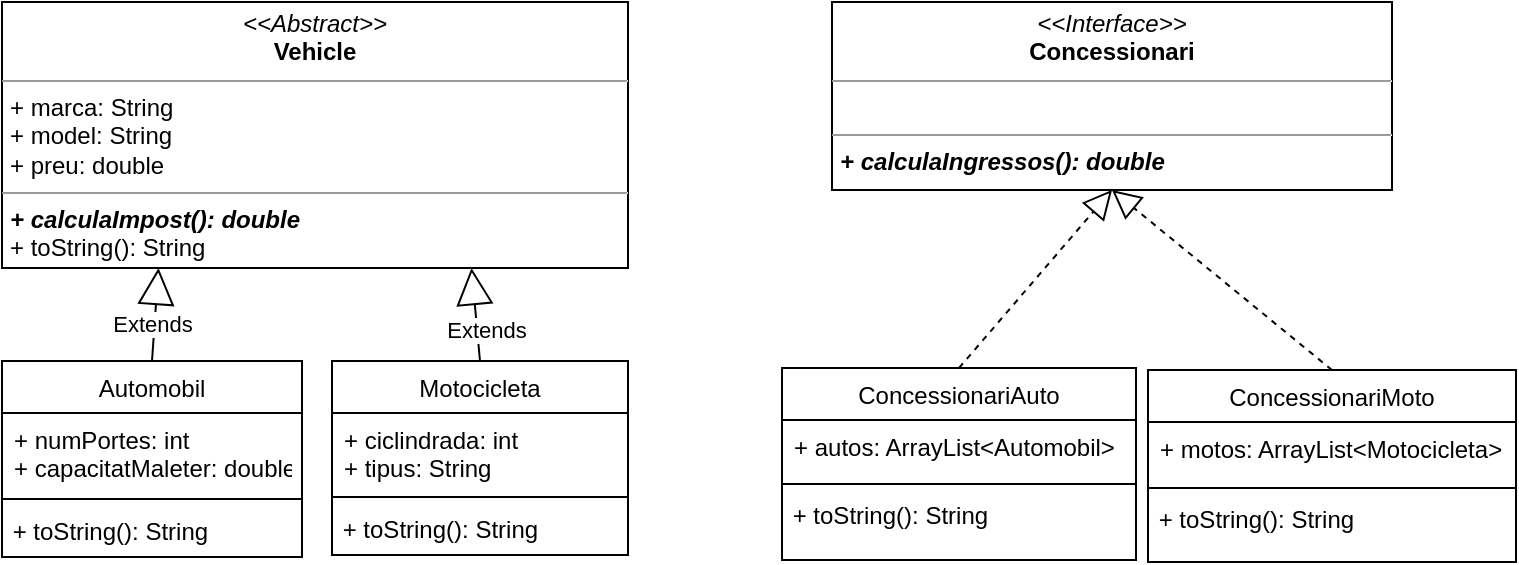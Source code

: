 <mxfile version="22.1.16" type="device">
  <diagram id="C5RBs43oDa-KdzZeNtuy" name="Page-1">
    <mxGraphModel dx="864" dy="508" grid="0" gridSize="10" guides="1" tooltips="1" connect="1" arrows="1" fold="1" page="1" pageScale="1" pageWidth="827" pageHeight="1169" math="0" shadow="0">
      <root>
        <mxCell id="WIyWlLk6GJQsqaUBKTNV-0" />
        <mxCell id="WIyWlLk6GJQsqaUBKTNV-1" parent="WIyWlLk6GJQsqaUBKTNV-0" />
        <mxCell id="86FwZAQYS3h-tKqfAoDZ-1" value="Extends" style="endArrow=block;endSize=16;endFill=0;html=1;rounded=0;entryX=0.25;entryY=1;entryDx=0;entryDy=0;exitX=0.5;exitY=0;exitDx=0;exitDy=0;" parent="WIyWlLk6GJQsqaUBKTNV-1" source="zkfFHV4jXpPFQw0GAbJ--6" target="86FwZAQYS3h-tKqfAoDZ-44" edge="1">
          <mxGeometry x="-0.221" y="1" width="160" relative="1" as="geometry">
            <mxPoint x="259.25" y="671" as="sourcePoint" />
            <mxPoint x="393.25" y="570" as="targetPoint" />
            <mxPoint as="offset" />
          </mxGeometry>
        </mxCell>
        <mxCell id="86FwZAQYS3h-tKqfAoDZ-5" value="Motocicleta" style="swimlane;fontStyle=0;align=center;verticalAlign=top;childLayout=stackLayout;horizontal=1;startSize=26;horizontalStack=0;resizeParent=1;resizeLast=0;collapsible=1;marginBottom=0;rounded=0;shadow=0;strokeWidth=1;" parent="WIyWlLk6GJQsqaUBKTNV-1" vertex="1">
          <mxGeometry x="228" y="256.5" width="148" height="97" as="geometry">
            <mxRectangle x="130" y="380" width="160" height="26" as="alternateBounds" />
          </mxGeometry>
        </mxCell>
        <mxCell id="86FwZAQYS3h-tKqfAoDZ-6" value="+ ciclindrada: int&#xa;+ tipus: String" style="text;align=left;verticalAlign=top;spacingLeft=4;spacingRight=4;overflow=hidden;rotatable=0;points=[[0,0.5],[1,0.5]];portConstraint=eastwest;" parent="86FwZAQYS3h-tKqfAoDZ-5" vertex="1">
          <mxGeometry y="26" width="148" height="39" as="geometry" />
        </mxCell>
        <mxCell id="86FwZAQYS3h-tKqfAoDZ-7" value="" style="line;html=1;strokeWidth=1;align=left;verticalAlign=middle;spacingTop=-1;spacingLeft=3;spacingRight=3;rotatable=0;labelPosition=right;points=[];portConstraint=eastwest;" parent="86FwZAQYS3h-tKqfAoDZ-5" vertex="1">
          <mxGeometry y="65" width="148" height="6" as="geometry" />
        </mxCell>
        <mxCell id="V21flKf6waBubNrhIwYf-3" value="&amp;nbsp;+ toString(): String" style="text;html=1;align=left;verticalAlign=middle;resizable=0;points=[];autosize=1;strokeColor=none;fillColor=none;" vertex="1" parent="86FwZAQYS3h-tKqfAoDZ-5">
          <mxGeometry y="71" width="148" height="26" as="geometry" />
        </mxCell>
        <mxCell id="86FwZAQYS3h-tKqfAoDZ-18" value="Extends" style="endArrow=block;endSize=16;endFill=0;html=1;rounded=0;exitX=0.5;exitY=0;exitDx=0;exitDy=0;entryX=0.75;entryY=1;entryDx=0;entryDy=0;" parent="WIyWlLk6GJQsqaUBKTNV-1" source="86FwZAQYS3h-tKqfAoDZ-5" target="86FwZAQYS3h-tKqfAoDZ-44" edge="1">
          <mxGeometry x="-0.336" y="-4" width="160" relative="1" as="geometry">
            <mxPoint x="152" y="526" as="sourcePoint" />
            <mxPoint x="472" y="563" as="targetPoint" />
            <mxPoint as="offset" />
          </mxGeometry>
        </mxCell>
        <mxCell id="86FwZAQYS3h-tKqfAoDZ-44" value="&lt;p style=&quot;margin:0px;margin-top:4px;text-align:center;&quot;&gt;&lt;i&gt;&amp;lt;&amp;lt;Abstract&amp;gt;&amp;gt;&lt;/i&gt;&lt;br&gt;&lt;b&gt;Vehicle&lt;/b&gt;&lt;/p&gt;&lt;hr size=&quot;1&quot;&gt;&lt;p style=&quot;margin:0px;margin-left:4px;&quot;&gt;+ marca: String&lt;br&gt;+ model: String&lt;/p&gt;&lt;p style=&quot;margin:0px;margin-left:4px;&quot;&gt;+ preu: double&lt;/p&gt;&lt;hr size=&quot;1&quot;&gt;&lt;p style=&quot;margin:0px;margin-left:4px;&quot;&gt;&lt;i&gt;&lt;b&gt;+ calculaImpost(): double&lt;/b&gt;&lt;/i&gt;&lt;/p&gt;&lt;p style=&quot;margin:0px;margin-left:4px;&quot;&gt;+ toString(): String&lt;/p&gt;" style="verticalAlign=top;align=left;overflow=fill;fontSize=12;fontFamily=Helvetica;html=1;whiteSpace=wrap;" parent="WIyWlLk6GJQsqaUBKTNV-1" vertex="1">
          <mxGeometry x="63" y="77" width="313" height="133" as="geometry" />
        </mxCell>
        <mxCell id="86FwZAQYS3h-tKqfAoDZ-46" value="&lt;p style=&quot;margin:0px;margin-top:4px;text-align:center;&quot;&gt;&lt;i&gt;&amp;lt;&amp;lt;Interface&amp;gt;&amp;gt;&lt;/i&gt;&lt;br&gt;&lt;b&gt;Concessionari&lt;/b&gt;&lt;/p&gt;&lt;hr size=&quot;1&quot;&gt;&lt;p style=&quot;margin:0px;margin-left:4px;&quot;&gt;&lt;br&gt;&lt;/p&gt;&lt;hr size=&quot;1&quot;&gt;&lt;p style=&quot;margin:0px;margin-left:4px;&quot;&gt;&lt;i style=&quot;border-color: var(--border-color);&quot;&gt;&lt;b style=&quot;border-color: var(--border-color);&quot;&gt;+ calculaIngressos(): double&lt;/b&gt;&lt;/i&gt;&lt;/p&gt;" style="verticalAlign=top;align=left;overflow=fill;fontSize=12;fontFamily=Helvetica;html=1;whiteSpace=wrap;" parent="WIyWlLk6GJQsqaUBKTNV-1" vertex="1">
          <mxGeometry x="478" y="77" width="280" height="94" as="geometry" />
        </mxCell>
        <mxCell id="zkfFHV4jXpPFQw0GAbJ--6" value="Automobil" style="swimlane;fontStyle=0;align=center;verticalAlign=top;childLayout=stackLayout;horizontal=1;startSize=26;horizontalStack=0;resizeParent=1;resizeLast=0;collapsible=1;marginBottom=0;rounded=0;shadow=0;strokeWidth=1;" parent="WIyWlLk6GJQsqaUBKTNV-1" vertex="1">
          <mxGeometry x="63" y="256.5" width="150" height="98" as="geometry">
            <mxRectangle x="130" y="380" width="160" height="26" as="alternateBounds" />
          </mxGeometry>
        </mxCell>
        <mxCell id="zkfFHV4jXpPFQw0GAbJ--7" value="+ numPortes: int&#xa;+ capacitatMaleter: double" style="text;align=left;verticalAlign=top;spacingLeft=4;spacingRight=4;overflow=hidden;rotatable=0;points=[[0,0.5],[1,0.5]];portConstraint=eastwest;" parent="zkfFHV4jXpPFQw0GAbJ--6" vertex="1">
          <mxGeometry y="26" width="150" height="40" as="geometry" />
        </mxCell>
        <mxCell id="zkfFHV4jXpPFQw0GAbJ--9" value="" style="line;html=1;strokeWidth=1;align=left;verticalAlign=middle;spacingTop=-1;spacingLeft=3;spacingRight=3;rotatable=0;labelPosition=right;points=[];portConstraint=eastwest;" parent="zkfFHV4jXpPFQw0GAbJ--6" vertex="1">
          <mxGeometry y="66" width="150" height="6" as="geometry" />
        </mxCell>
        <mxCell id="V21flKf6waBubNrhIwYf-0" value="&amp;nbsp;+ toString(): String" style="text;html=1;align=left;verticalAlign=middle;resizable=0;points=[];autosize=1;strokeColor=none;fillColor=none;" vertex="1" parent="zkfFHV4jXpPFQw0GAbJ--6">
          <mxGeometry y="72" width="150" height="26" as="geometry" />
        </mxCell>
        <mxCell id="bvmOk3qDwSl6TVnSMoPc-3" value="ConcessionariMoto" style="swimlane;fontStyle=0;align=center;verticalAlign=top;childLayout=stackLayout;horizontal=1;startSize=26;horizontalStack=0;resizeParent=1;resizeLast=0;collapsible=1;marginBottom=0;rounded=0;shadow=0;strokeWidth=1;" parent="WIyWlLk6GJQsqaUBKTNV-1" vertex="1">
          <mxGeometry x="636" y="261" width="184" height="96" as="geometry">
            <mxRectangle x="130" y="380" width="160" height="26" as="alternateBounds" />
          </mxGeometry>
        </mxCell>
        <mxCell id="bvmOk3qDwSl6TVnSMoPc-4" value="+ motos: ArrayList&lt;Motocicleta&gt;" style="text;align=left;verticalAlign=top;spacingLeft=4;spacingRight=4;overflow=hidden;rotatable=0;points=[[0,0.5],[1,0.5]];portConstraint=eastwest;" parent="bvmOk3qDwSl6TVnSMoPc-3" vertex="1">
          <mxGeometry y="26" width="184" height="30" as="geometry" />
        </mxCell>
        <mxCell id="bvmOk3qDwSl6TVnSMoPc-5" value="" style="line;html=1;strokeWidth=1;align=left;verticalAlign=middle;spacingTop=-1;spacingLeft=3;spacingRight=3;rotatable=0;labelPosition=right;points=[];portConstraint=eastwest;" parent="bvmOk3qDwSl6TVnSMoPc-3" vertex="1">
          <mxGeometry y="56" width="184" height="6" as="geometry" />
        </mxCell>
        <mxCell id="V21flKf6waBubNrhIwYf-6" value="&amp;nbsp;+ toString(): String" style="text;html=1;align=left;verticalAlign=middle;resizable=0;points=[];autosize=1;strokeColor=none;fillColor=none;" vertex="1" parent="bvmOk3qDwSl6TVnSMoPc-3">
          <mxGeometry y="62" width="184" height="26" as="geometry" />
        </mxCell>
        <mxCell id="bvmOk3qDwSl6TVnSMoPc-6" value="" style="endArrow=block;dashed=1;endFill=0;endSize=12;html=1;rounded=0;entryX=0.5;entryY=1;entryDx=0;entryDy=0;exitX=0.5;exitY=0;exitDx=0;exitDy=0;" parent="WIyWlLk6GJQsqaUBKTNV-1" source="bvmOk3qDwSl6TVnSMoPc-8" target="86FwZAQYS3h-tKqfAoDZ-46" edge="1">
          <mxGeometry width="160" relative="1" as="geometry">
            <mxPoint x="558" y="243" as="sourcePoint" />
            <mxPoint x="492" y="473" as="targetPoint" />
          </mxGeometry>
        </mxCell>
        <mxCell id="bvmOk3qDwSl6TVnSMoPc-7" value="" style="endArrow=block;dashed=1;endFill=0;endSize=12;html=1;rounded=0;exitX=0.5;exitY=0;exitDx=0;exitDy=0;entryX=0.5;entryY=1;entryDx=0;entryDy=0;" parent="WIyWlLk6GJQsqaUBKTNV-1" source="bvmOk3qDwSl6TVnSMoPc-3" target="86FwZAQYS3h-tKqfAoDZ-46" edge="1">
          <mxGeometry width="160" relative="1" as="geometry">
            <mxPoint x="264" y="588" as="sourcePoint" />
            <mxPoint x="308" y="514" as="targetPoint" />
          </mxGeometry>
        </mxCell>
        <mxCell id="bvmOk3qDwSl6TVnSMoPc-8" value="ConcessionariAuto" style="swimlane;fontStyle=0;align=center;verticalAlign=top;childLayout=stackLayout;horizontal=1;startSize=26;horizontalStack=0;resizeParent=1;resizeLast=0;collapsible=1;marginBottom=0;rounded=0;shadow=0;strokeWidth=1;" parent="WIyWlLk6GJQsqaUBKTNV-1" vertex="1">
          <mxGeometry x="453" y="260" width="177" height="96" as="geometry">
            <mxRectangle x="130" y="380" width="160" height="26" as="alternateBounds" />
          </mxGeometry>
        </mxCell>
        <mxCell id="bvmOk3qDwSl6TVnSMoPc-9" value="+ autos: ArrayList&lt;Automobil&gt;" style="text;align=left;verticalAlign=top;spacingLeft=4;spacingRight=4;overflow=hidden;rotatable=0;points=[[0,0.5],[1,0.5]];portConstraint=eastwest;" parent="bvmOk3qDwSl6TVnSMoPc-8" vertex="1">
          <mxGeometry y="26" width="177" height="29" as="geometry" />
        </mxCell>
        <mxCell id="bvmOk3qDwSl6TVnSMoPc-10" value="" style="line;html=1;strokeWidth=1;align=left;verticalAlign=middle;spacingTop=-1;spacingLeft=3;spacingRight=3;rotatable=0;labelPosition=right;points=[];portConstraint=eastwest;" parent="bvmOk3qDwSl6TVnSMoPc-8" vertex="1">
          <mxGeometry y="55" width="177" height="6" as="geometry" />
        </mxCell>
        <mxCell id="V21flKf6waBubNrhIwYf-4" value="&amp;nbsp;+ toString(): String" style="text;html=1;align=left;verticalAlign=middle;resizable=0;points=[];autosize=1;strokeColor=none;fillColor=none;" vertex="1" parent="bvmOk3qDwSl6TVnSMoPc-8">
          <mxGeometry y="61" width="177" height="26" as="geometry" />
        </mxCell>
      </root>
    </mxGraphModel>
  </diagram>
</mxfile>
